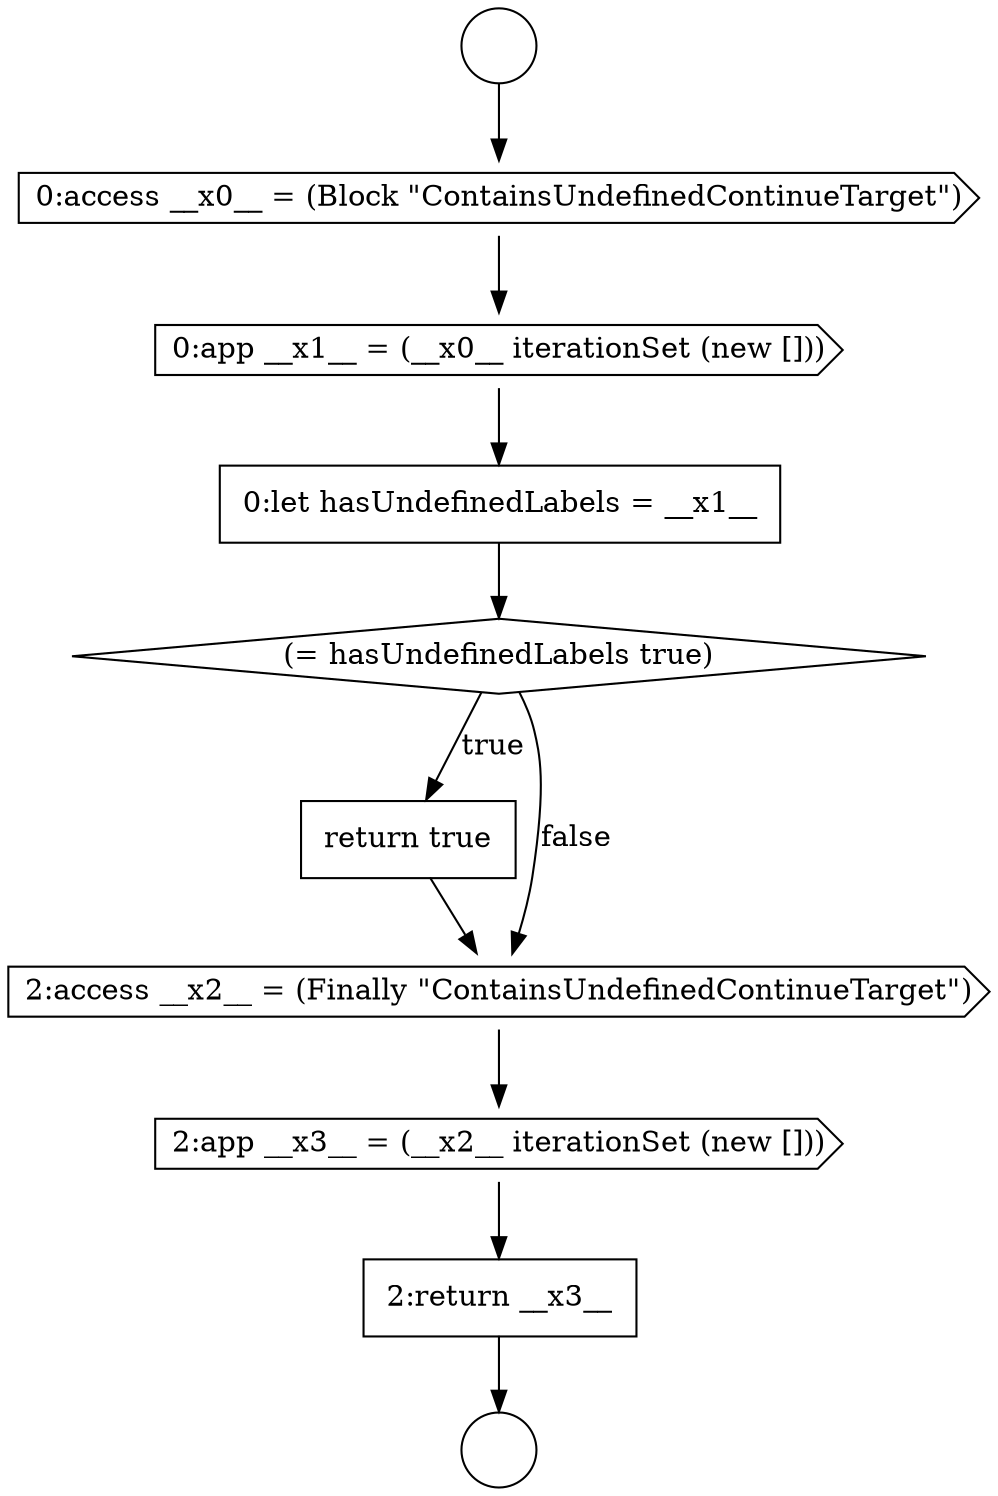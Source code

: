 digraph {
  node7620 [shape=cds, label=<<font color="black">0:app __x1__ = (__x0__ iterationSet (new []))</font>> color="black" fillcolor="white" style=filled]
  node7625 [shape=cds, label=<<font color="black">2:app __x3__ = (__x2__ iterationSet (new []))</font>> color="black" fillcolor="white" style=filled]
  node7623 [shape=none, margin=0, label=<<font color="black">
    <table border="0" cellborder="1" cellspacing="0" cellpadding="10">
      <tr><td align="left">return true</td></tr>
    </table>
  </font>> color="black" fillcolor="white" style=filled]
  node7622 [shape=diamond, label=<<font color="black">(= hasUndefinedLabels true)</font>> color="black" fillcolor="white" style=filled]
  node7626 [shape=none, margin=0, label=<<font color="black">
    <table border="0" cellborder="1" cellspacing="0" cellpadding="10">
      <tr><td align="left">2:return __x3__</td></tr>
    </table>
  </font>> color="black" fillcolor="white" style=filled]
  node7618 [shape=circle label=" " color="black" fillcolor="white" style=filled]
  node7621 [shape=none, margin=0, label=<<font color="black">
    <table border="0" cellborder="1" cellspacing="0" cellpadding="10">
      <tr><td align="left">0:let hasUndefinedLabels = __x1__</td></tr>
    </table>
  </font>> color="black" fillcolor="white" style=filled]
  node7617 [shape=circle label=" " color="black" fillcolor="white" style=filled]
  node7619 [shape=cds, label=<<font color="black">0:access __x0__ = (Block &quot;ContainsUndefinedContinueTarget&quot;)</font>> color="black" fillcolor="white" style=filled]
  node7624 [shape=cds, label=<<font color="black">2:access __x2__ = (Finally &quot;ContainsUndefinedContinueTarget&quot;)</font>> color="black" fillcolor="white" style=filled]
  node7624 -> node7625 [ color="black"]
  node7623 -> node7624 [ color="black"]
  node7617 -> node7619 [ color="black"]
  node7622 -> node7623 [label=<<font color="black">true</font>> color="black"]
  node7622 -> node7624 [label=<<font color="black">false</font>> color="black"]
  node7626 -> node7618 [ color="black"]
  node7620 -> node7621 [ color="black"]
  node7619 -> node7620 [ color="black"]
  node7625 -> node7626 [ color="black"]
  node7621 -> node7622 [ color="black"]
}
